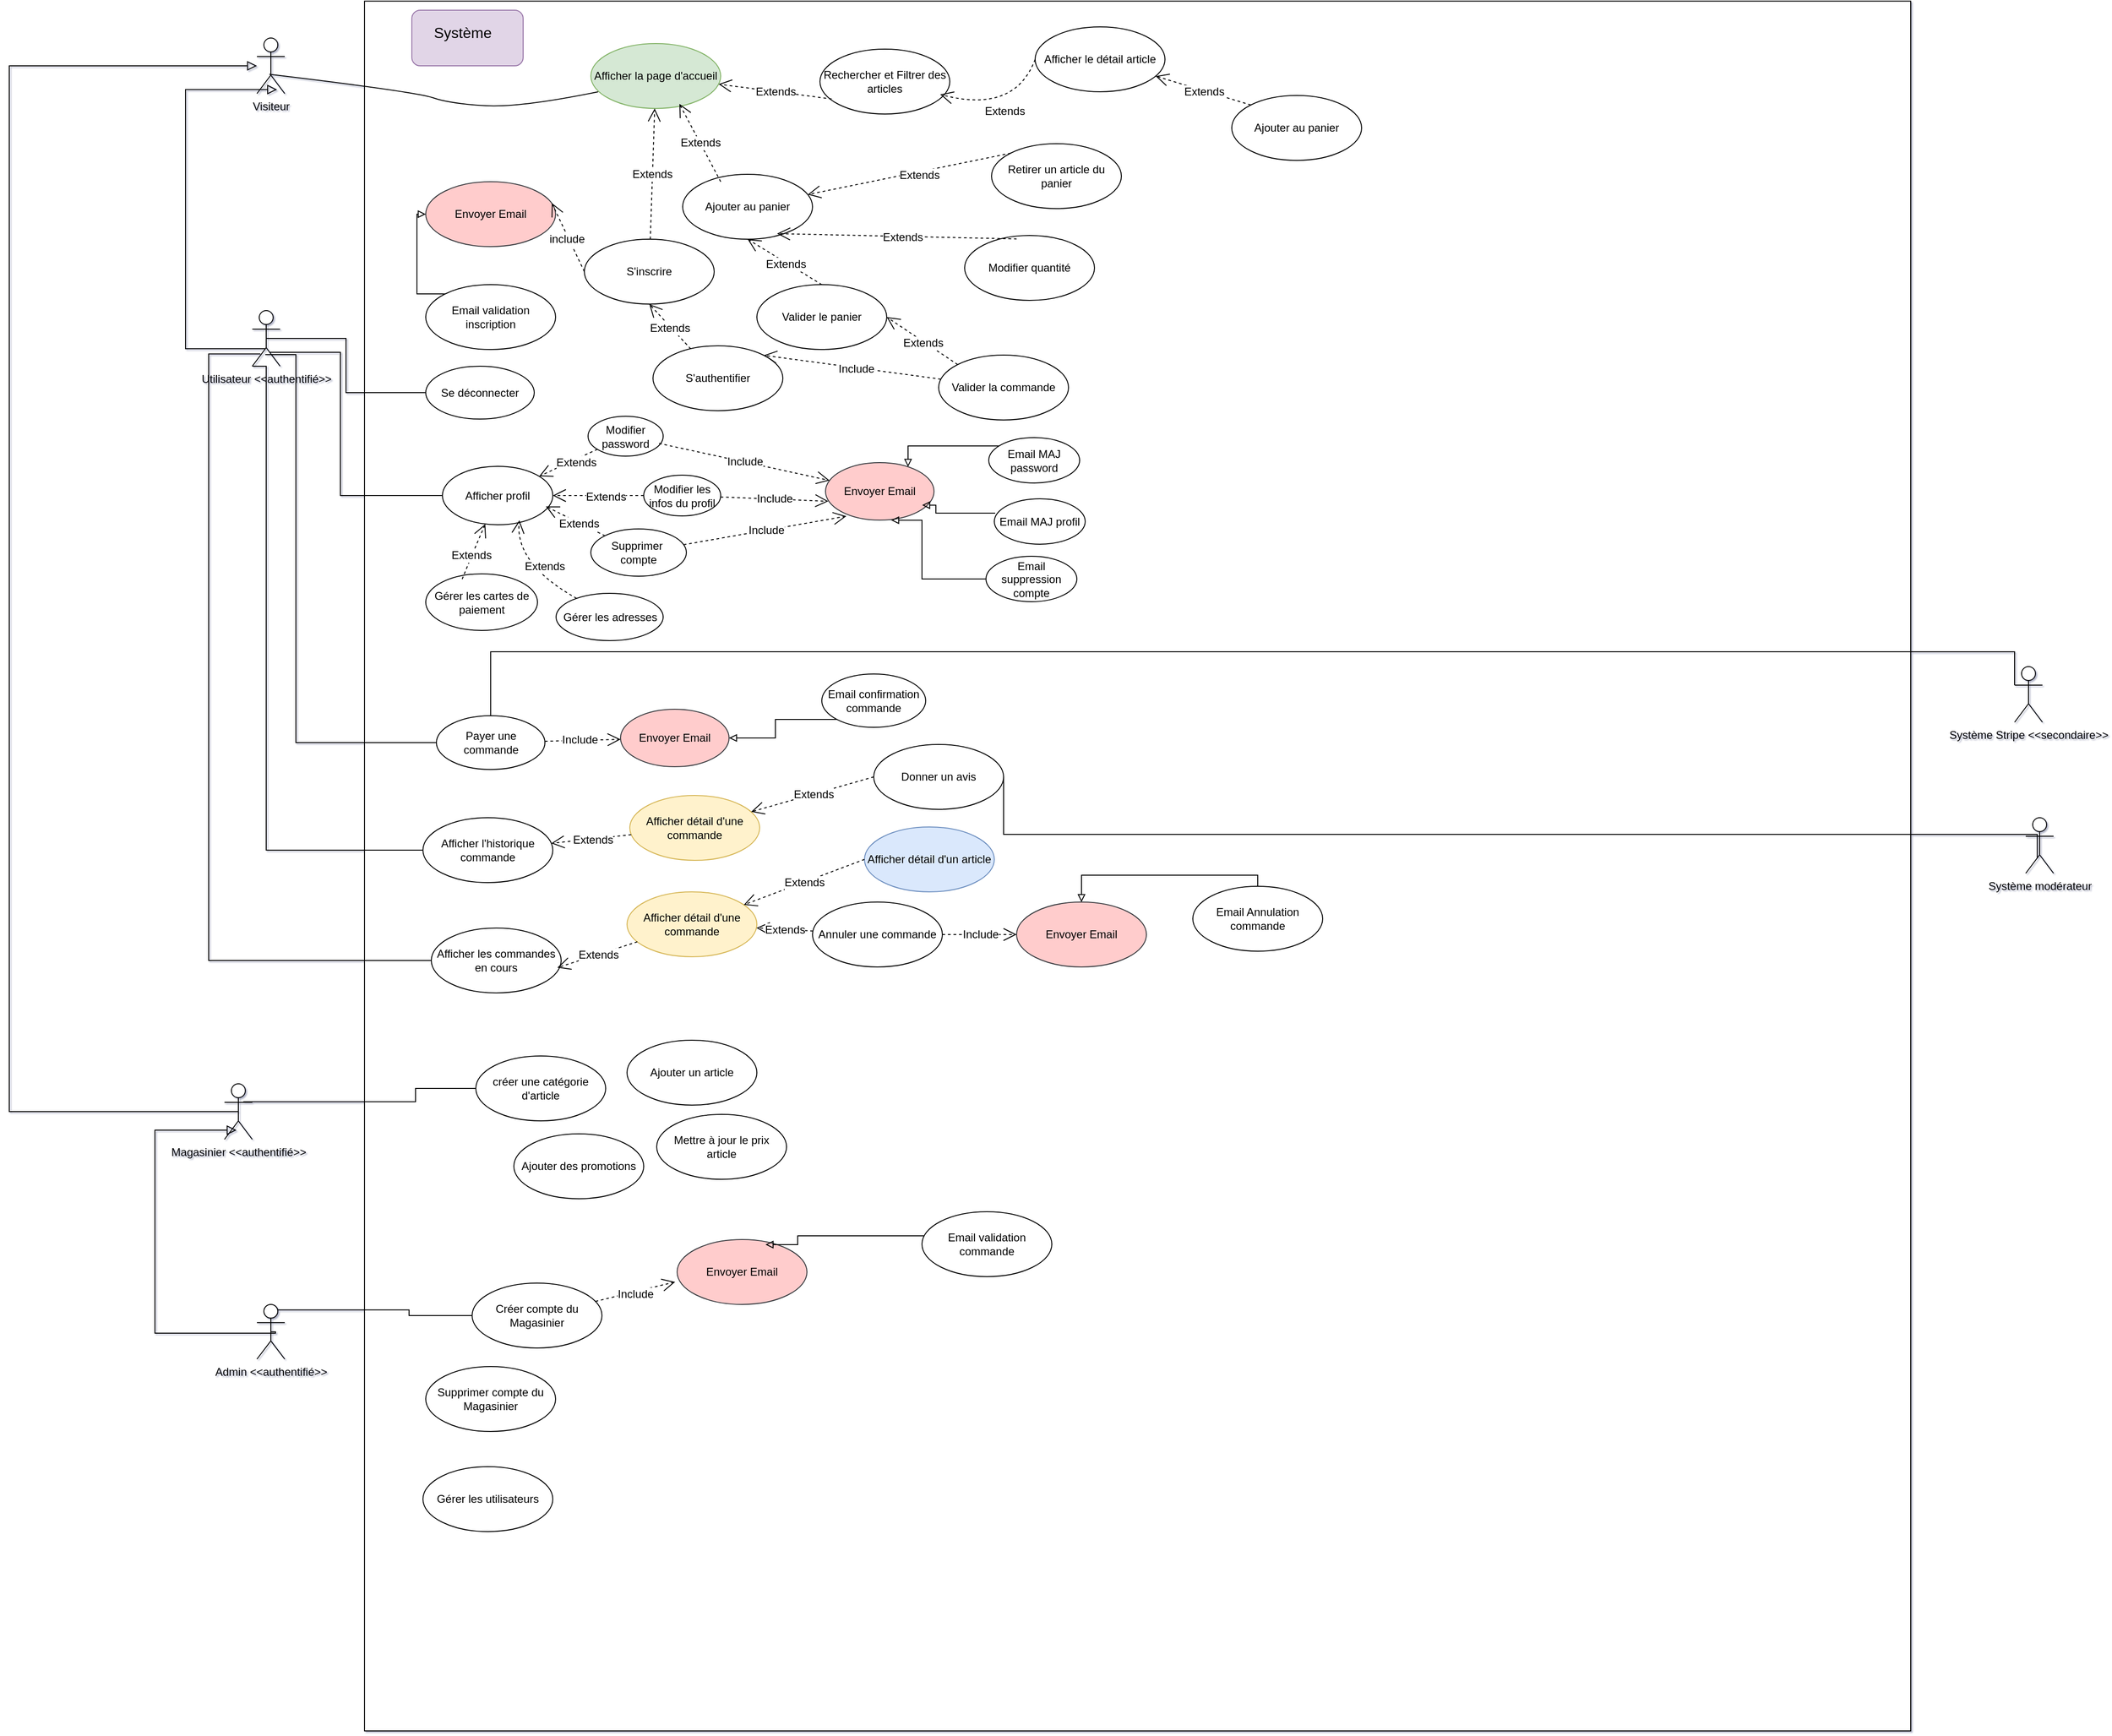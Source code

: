 <mxfile version="26.0.7">
  <diagram name="Page-1" id="9c5VqKnEQqEN2nJL3gRs">
    <mxGraphModel dx="2305" dy="1496" grid="0" gridSize="10" guides="1" tooltips="1" connect="1" arrows="1" fold="1" page="0" pageScale="1" pageWidth="827" pageHeight="1169" background="none" math="0" shadow="1">
      <root>
        <mxCell id="0" />
        <mxCell id="1" parent="0" />
        <mxCell id="eptEWOqKpFL5f9zr5Qak-438" value="Visiteur" style="shape=umlActor;verticalLabelPosition=bottom;verticalAlign=top;html=1;" parent="1" vertex="1">
          <mxGeometry x="-490" y="-323" width="30" height="60" as="geometry" />
        </mxCell>
        <mxCell id="eptEWOqKpFL5f9zr5Qak-456" style="edgeStyle=elbowEdgeStyle;rounded=0;orthogonalLoop=1;jettySize=auto;html=1;exitX=0.5;exitY=0.5;exitDx=0;exitDy=0;exitPerimeter=0;fontSize=12;startSize=8;endSize=8;endArrow=block;endFill=0;" parent="1" source="eptEWOqKpFL5f9zr5Qak-439" target="eptEWOqKpFL5f9zr5Qak-438" edge="1">
          <mxGeometry relative="1" as="geometry">
            <Array as="points">
              <mxPoint x="-757" y="259" />
            </Array>
          </mxGeometry>
        </mxCell>
        <mxCell id="eptEWOqKpFL5f9zr5Qak-439" value="Magasinier &amp;lt;&amp;lt;authentifié&amp;gt;&amp;gt;" style="shape=umlActor;verticalLabelPosition=bottom;verticalAlign=top;html=1;" parent="1" vertex="1">
          <mxGeometry x="-525" y="805" width="30" height="60" as="geometry" />
        </mxCell>
        <mxCell id="eptEWOqKpFL5f9zr5Qak-440" value="Utilisateur &amp;lt;&amp;lt;authentifié&amp;gt;&amp;gt;" style="shape=umlActor;verticalLabelPosition=bottom;verticalAlign=top;html=1;" parent="1" vertex="1">
          <mxGeometry x="-495" y="-29" width="30" height="60" as="geometry" />
        </mxCell>
        <mxCell id="eptEWOqKpFL5f9zr5Qak-441" value="Système Stripe &amp;lt;&amp;lt;secondaire&amp;gt;&amp;gt;" style="shape=umlActor;verticalLabelPosition=bottom;verticalAlign=top;html=1;" parent="1" vertex="1">
          <mxGeometry x="1405" y="355" width="30" height="60" as="geometry" />
        </mxCell>
        <mxCell id="eptEWOqKpFL5f9zr5Qak-442" value="" style="rounded=0;whiteSpace=wrap;html=1;" parent="1" vertex="1">
          <mxGeometry x="-374" y="-362.75" width="1667" height="1865.75" as="geometry" />
        </mxCell>
        <mxCell id="eptEWOqKpFL5f9zr5Qak-443" value="" style="rounded=1;whiteSpace=wrap;html=1;fillColor=#e1d5e7;strokeColor=#9673a6;" parent="1" vertex="1">
          <mxGeometry x="-323" y="-353" width="120" height="60" as="geometry" />
        </mxCell>
        <mxCell id="eptEWOqKpFL5f9zr5Qak-444" value="Système" style="text;strokeColor=none;fillColor=none;html=1;align=center;verticalAlign=middle;whiteSpace=wrap;rounded=0;fontSize=16;" parent="1" vertex="1">
          <mxGeometry x="-298" y="-344" width="60" height="30" as="geometry" />
        </mxCell>
        <mxCell id="eptEWOqKpFL5f9zr5Qak-450" value="" style="endArrow=none;html=1;rounded=0;fontSize=12;startSize=8;endSize=8;curved=1;exitX=0.447;exitY=0.653;exitDx=0;exitDy=0;exitPerimeter=0;" parent="1" source="eptEWOqKpFL5f9zr5Qak-438" edge="1">
          <mxGeometry width="50" height="50" relative="1" as="geometry">
            <mxPoint x="299" y="77" as="sourcePoint" />
            <mxPoint x="-122" y="-265" as="targetPoint" />
            <Array as="points">
              <mxPoint x="-319" y="-265" />
              <mxPoint x="-281" y="-252" />
              <mxPoint x="-205" y="-248" />
            </Array>
          </mxGeometry>
        </mxCell>
        <mxCell id="eptEWOqKpFL5f9zr5Qak-453" style="edgeStyle=orthogonalEdgeStyle;rounded=0;orthogonalLoop=1;jettySize=auto;html=1;exitX=0.5;exitY=0.5;exitDx=0;exitDy=0;exitPerimeter=0;fontSize=12;startSize=8;endSize=8;endArrow=block;endFill=0;" parent="1" source="eptEWOqKpFL5f9zr5Qak-451" edge="1">
          <mxGeometry relative="1" as="geometry">
            <Array as="points">
              <mxPoint x="-470" y="1073" />
              <mxPoint x="-470" y="1074" />
              <mxPoint x="-600" y="1074" />
              <mxPoint x="-600" y="855" />
              <mxPoint x="-512" y="855" />
            </Array>
            <mxPoint x="-512" y="855" as="targetPoint" />
          </mxGeometry>
        </mxCell>
        <mxCell id="eptEWOqKpFL5f9zr5Qak-451" value="Admin &amp;lt;&amp;lt;authentifié&amp;gt;&amp;gt;" style="shape=umlActor;verticalLabelPosition=bottom;verticalAlign=top;html=1;" parent="1" vertex="1">
          <mxGeometry x="-490" y="1043" width="30" height="59" as="geometry" />
        </mxCell>
        <mxCell id="eptEWOqKpFL5f9zr5Qak-452" style="edgeStyle=elbowEdgeStyle;rounded=0;orthogonalLoop=1;jettySize=auto;html=1;exitX=0.466;exitY=0.686;exitDx=0;exitDy=0;exitPerimeter=0;entryX=0.722;entryY=0.927;entryDx=0;entryDy=0;entryPerimeter=0;fontSize=12;startSize=8;endSize=8;endArrow=block;endFill=0;" parent="1" source="eptEWOqKpFL5f9zr5Qak-440" target="eptEWOqKpFL5f9zr5Qak-438" edge="1">
          <mxGeometry relative="1" as="geometry">
            <Array as="points">
              <mxPoint x="-567" y="-89" />
            </Array>
          </mxGeometry>
        </mxCell>
        <mxCell id="eptEWOqKpFL5f9zr5Qak-458" value="Rechercher et Filtrer des articles" style="ellipse;whiteSpace=wrap;html=1;" parent="1" vertex="1">
          <mxGeometry x="117" y="-311" width="140" height="70" as="geometry" />
        </mxCell>
        <mxCell id="eptEWOqKpFL5f9zr5Qak-459" value="Afficher la page d&#39;accueil" style="ellipse;whiteSpace=wrap;html=1;fillColor=#d5e8d4;strokeColor=#82b366;" parent="1" vertex="1">
          <mxGeometry x="-130" y="-317" width="140" height="70" as="geometry" />
        </mxCell>
        <mxCell id="eptEWOqKpFL5f9zr5Qak-460" value="Extends" style="endArrow=open;endSize=12;dashed=1;html=1;rounded=0;fontSize=12;curved=1;exitX=0.09;exitY=0.768;exitDx=0;exitDy=0;exitPerimeter=0;" parent="1" source="eptEWOqKpFL5f9zr5Qak-458" target="eptEWOqKpFL5f9zr5Qak-459" edge="1">
          <mxGeometry x="-0.004" width="160" relative="1" as="geometry">
            <mxPoint x="62" y="-177" as="sourcePoint" />
            <mxPoint x="222" y="-177" as="targetPoint" />
            <mxPoint as="offset" />
          </mxGeometry>
        </mxCell>
        <mxCell id="eptEWOqKpFL5f9zr5Qak-461" value="Afficher le détail article" style="ellipse;whiteSpace=wrap;html=1;" parent="1" vertex="1">
          <mxGeometry x="349" y="-335" width="140" height="70" as="geometry" />
        </mxCell>
        <mxCell id="eptEWOqKpFL5f9zr5Qak-462" value="Extends" style="endArrow=open;endSize=12;dashed=1;html=1;rounded=0;fontSize=12;curved=1;exitX=0;exitY=0.5;exitDx=0;exitDy=0;entryX=0.926;entryY=0.698;entryDx=0;entryDy=0;entryPerimeter=0;" parent="1" source="eptEWOqKpFL5f9zr5Qak-461" target="eptEWOqKpFL5f9zr5Qak-458" edge="1">
          <mxGeometry x="0.01" width="160" relative="1" as="geometry">
            <mxPoint x="438" y="-216" as="sourcePoint" />
            <mxPoint x="315" y="-221" as="targetPoint" />
            <Array as="points">
              <mxPoint x="327" y="-241" />
            </Array>
            <mxPoint as="offset" />
          </mxGeometry>
        </mxCell>
        <mxCell id="eptEWOqKpFL5f9zr5Qak-463" value="Ajouter au panier" style="ellipse;whiteSpace=wrap;html=1;" parent="1" vertex="1">
          <mxGeometry x="561" y="-261" width="140" height="70" as="geometry" />
        </mxCell>
        <mxCell id="eptEWOqKpFL5f9zr5Qak-465" value="Extends" style="endArrow=open;endSize=12;dashed=1;html=1;rounded=0;fontSize=12;curved=1;exitX=0;exitY=0;exitDx=0;exitDy=0;" parent="1" source="eptEWOqKpFL5f9zr5Qak-463" target="eptEWOqKpFL5f9zr5Qak-461" edge="1">
          <mxGeometry x="-0.033" y="1" width="160" relative="1" as="geometry">
            <mxPoint x="607" y="-241" as="sourcePoint" />
            <mxPoint x="512" y="-249" as="targetPoint" />
            <mxPoint as="offset" />
          </mxGeometry>
        </mxCell>
        <mxCell id="eptEWOqKpFL5f9zr5Qak-466" value="Ajouter au panier" style="ellipse;whiteSpace=wrap;html=1;" parent="1" vertex="1">
          <mxGeometry x="-31" y="-176" width="140" height="70" as="geometry" />
        </mxCell>
        <mxCell id="eptEWOqKpFL5f9zr5Qak-467" value="Extends" style="endArrow=open;endSize=12;dashed=1;html=1;rounded=0;fontSize=12;curved=1;exitX=0.293;exitY=0.114;exitDx=0;exitDy=0;exitPerimeter=0;entryX=0.682;entryY=0.929;entryDx=0;entryDy=0;entryPerimeter=0;" parent="1" source="eptEWOqKpFL5f9zr5Qak-466" target="eptEWOqKpFL5f9zr5Qak-459" edge="1">
          <mxGeometry x="-0.004" width="160" relative="1" as="geometry">
            <mxPoint x="94" y="-221" as="sourcePoint" />
            <mxPoint x="7" y="-226" as="targetPoint" />
            <mxPoint as="offset" />
          </mxGeometry>
        </mxCell>
        <mxCell id="eptEWOqKpFL5f9zr5Qak-468" value="Retirer un article du panier" style="ellipse;whiteSpace=wrap;html=1;" parent="1" vertex="1">
          <mxGeometry x="302" y="-209" width="140" height="70" as="geometry" />
        </mxCell>
        <mxCell id="eptEWOqKpFL5f9zr5Qak-469" value="Extends" style="endArrow=open;endSize=12;dashed=1;html=1;rounded=0;fontSize=12;curved=1;exitX=0;exitY=0;exitDx=0;exitDy=0;" parent="1" source="eptEWOqKpFL5f9zr5Qak-468" target="eptEWOqKpFL5f9zr5Qak-466" edge="1">
          <mxGeometry x="-0.093" y="4" width="160" relative="1" as="geometry">
            <mxPoint x="313" y="-135" as="sourcePoint" />
            <mxPoint x="243" y="-181" as="targetPoint" />
            <mxPoint as="offset" />
          </mxGeometry>
        </mxCell>
        <mxCell id="eptEWOqKpFL5f9zr5Qak-470" value="Modifier quantité" style="ellipse;whiteSpace=wrap;html=1;" parent="1" vertex="1">
          <mxGeometry x="273" y="-110" width="140" height="70" as="geometry" />
        </mxCell>
        <mxCell id="eptEWOqKpFL5f9zr5Qak-471" value="Extends" style="endArrow=open;endSize=12;dashed=1;html=1;rounded=0;fontSize=12;curved=1;exitX=0.4;exitY=0.053;exitDx=0;exitDy=0;entryX=0.727;entryY=0.914;entryDx=0;entryDy=0;entryPerimeter=0;exitPerimeter=0;" parent="1" source="eptEWOqKpFL5f9zr5Qak-470" target="eptEWOqKpFL5f9zr5Qak-466" edge="1">
          <mxGeometry x="-0.051" y="1" width="160" relative="1" as="geometry">
            <mxPoint x="183" y="-101" as="sourcePoint" />
            <mxPoint x="63" y="-104" as="targetPoint" />
            <mxPoint x="-1" as="offset" />
          </mxGeometry>
        </mxCell>
        <mxCell id="eptEWOqKpFL5f9zr5Qak-472" value="Valider le panier" style="ellipse;whiteSpace=wrap;html=1;" parent="1" vertex="1">
          <mxGeometry x="49" y="-57" width="140" height="70" as="geometry" />
        </mxCell>
        <mxCell id="eptEWOqKpFL5f9zr5Qak-477" value="Extends" style="endArrow=open;endSize=12;dashed=1;html=1;rounded=0;fontSize=12;curved=1;exitX=0.5;exitY=0;exitDx=0;exitDy=0;entryX=0.5;entryY=1;entryDx=0;entryDy=0;" parent="1" source="eptEWOqKpFL5f9zr5Qak-472" target="eptEWOqKpFL5f9zr5Qak-466" edge="1">
          <mxGeometry x="-0.051" y="1" width="160" relative="1" as="geometry">
            <mxPoint x="178" y="-76" as="sourcePoint" />
            <mxPoint x="-6" y="-77" as="targetPoint" />
            <mxPoint x="-1" as="offset" />
          </mxGeometry>
        </mxCell>
        <mxCell id="eptEWOqKpFL5f9zr5Qak-478" value="Valider la commande" style="ellipse;whiteSpace=wrap;html=1;" parent="1" vertex="1">
          <mxGeometry x="245" y="19" width="140" height="70" as="geometry" />
        </mxCell>
        <mxCell id="eptEWOqKpFL5f9zr5Qak-479" value="S&#39;authentifier" style="ellipse;whiteSpace=wrap;html=1;" parent="1" vertex="1">
          <mxGeometry x="-63" y="9" width="140" height="70" as="geometry" />
        </mxCell>
        <mxCell id="eptEWOqKpFL5f9zr5Qak-480" value="Extends" style="endArrow=open;endSize=12;dashed=1;html=1;rounded=0;fontSize=12;curved=1;exitX=0;exitY=0;exitDx=0;exitDy=0;entryX=1;entryY=0.5;entryDx=0;entryDy=0;" parent="1" source="eptEWOqKpFL5f9zr5Qak-478" target="eptEWOqKpFL5f9zr5Qak-472" edge="1">
          <mxGeometry x="-0.051" y="1" width="160" relative="1" as="geometry">
            <mxPoint x="261" y="-28" as="sourcePoint" />
            <mxPoint x="77" y="-29" as="targetPoint" />
            <mxPoint x="-1" as="offset" />
          </mxGeometry>
        </mxCell>
        <mxCell id="eptEWOqKpFL5f9zr5Qak-481" value="Include" style="endArrow=open;endSize=12;dashed=1;html=1;rounded=0;fontSize=12;curved=1;entryX=1;entryY=0;entryDx=0;entryDy=0;" parent="1" source="eptEWOqKpFL5f9zr5Qak-478" target="eptEWOqKpFL5f9zr5Qak-479" edge="1">
          <mxGeometry x="-0.051" y="1" width="160" relative="1" as="geometry">
            <mxPoint x="265" y="57" as="sourcePoint" />
            <mxPoint x="140" y="34" as="targetPoint" />
            <mxPoint x="-1" as="offset" />
          </mxGeometry>
        </mxCell>
        <mxCell id="eptEWOqKpFL5f9zr5Qak-482" value="S&#39;inscrire" style="ellipse;whiteSpace=wrap;html=1;" parent="1" vertex="1">
          <mxGeometry x="-137" y="-106" width="140" height="70" as="geometry" />
        </mxCell>
        <mxCell id="eptEWOqKpFL5f9zr5Qak-483" value="Extends" style="endArrow=open;endSize=12;dashed=1;html=1;rounded=0;fontSize=12;curved=1;" parent="1" source="eptEWOqKpFL5f9zr5Qak-482" target="eptEWOqKpFL5f9zr5Qak-459" edge="1">
          <mxGeometry x="-0.004" width="160" relative="1" as="geometry">
            <mxPoint x="-108" y="-137" as="sourcePoint" />
            <mxPoint x="-121" y="-203" as="targetPoint" />
            <mxPoint as="offset" />
          </mxGeometry>
        </mxCell>
        <mxCell id="eptEWOqKpFL5f9zr5Qak-484" value="Extends" style="endArrow=open;endSize=12;dashed=1;html=1;rounded=0;fontSize=12;curved=1;entryX=0.5;entryY=1;entryDx=0;entryDy=0;" parent="1" source="eptEWOqKpFL5f9zr5Qak-479" target="eptEWOqKpFL5f9zr5Qak-482" edge="1">
          <mxGeometry x="-0.051" y="1" width="160" relative="1" as="geometry">
            <mxPoint x="117" y="161" as="sourcePoint" />
            <mxPoint x="-8" y="138" as="targetPoint" />
            <mxPoint x="-1" as="offset" />
          </mxGeometry>
        </mxCell>
        <mxCell id="eptEWOqKpFL5f9zr5Qak-486" value="Donner un avis" style="ellipse;whiteSpace=wrap;html=1;" parent="1" vertex="1">
          <mxGeometry x="175" y="439" width="140" height="70" as="geometry" />
        </mxCell>
        <mxCell id="eptEWOqKpFL5f9zr5Qak-490" value="Afficher l&#39;historique commande" style="ellipse;whiteSpace=wrap;html=1;" parent="1" vertex="1">
          <mxGeometry x="-311" y="518" width="140" height="70" as="geometry" />
        </mxCell>
        <mxCell id="TKQqoJFlodi9gz9uk7SD-3" value="Afficher les commandes en cours" style="ellipse;whiteSpace=wrap;html=1;" parent="1" vertex="1">
          <mxGeometry x="-302" y="637" width="140" height="70" as="geometry" />
        </mxCell>
        <mxCell id="TKQqoJFlodi9gz9uk7SD-8" value="" style="endArrow=none;html=1;rounded=0;exitX=0.5;exitY=0;exitDx=0;exitDy=0;entryX=0;entryY=0.333;entryDx=0;entryDy=0;entryPerimeter=0;edgeStyle=elbowEdgeStyle;elbow=vertical;" parent="1" source="gUUMjSr0hA3NpXQRJFyO-8" target="eptEWOqKpFL5f9zr5Qak-441" edge="1">
          <mxGeometry width="50" height="50" relative="1" as="geometry">
            <mxPoint x="-234" y="342.02" as="sourcePoint" />
            <mxPoint x="1419.66" y="197" as="targetPoint" />
            <Array as="points">
              <mxPoint x="599" y="339" />
            </Array>
          </mxGeometry>
        </mxCell>
        <mxCell id="gUUMjSr0hA3NpXQRJFyO-1" value="Envoyer Email" style="ellipse;whiteSpace=wrap;html=1;fillColor=#ffcccc;strokeColor=#36393d;" parent="1" vertex="1">
          <mxGeometry x="-308" y="-168" width="140" height="70" as="geometry" />
        </mxCell>
        <mxCell id="gUUMjSr0hA3NpXQRJFyO-2" value="Email validation inscription" style="ellipse;whiteSpace=wrap;html=1;" parent="1" vertex="1">
          <mxGeometry x="-308" y="-57" width="140" height="70" as="geometry" />
        </mxCell>
        <mxCell id="gUUMjSr0hA3NpXQRJFyO-3" style="edgeStyle=elbowEdgeStyle;rounded=0;orthogonalLoop=1;jettySize=auto;html=1;fontSize=12;endArrow=block;endFill=0;" parent="1" source="gUUMjSr0hA3NpXQRJFyO-2" target="gUUMjSr0hA3NpXQRJFyO-1" edge="1">
          <mxGeometry relative="1" as="geometry">
            <Array as="points">
              <mxPoint x="-317.5" y="-47" />
            </Array>
            <mxPoint x="-231.5" y="54" as="sourcePoint" />
            <mxPoint x="-218.5" y="-225" as="targetPoint" />
          </mxGeometry>
        </mxCell>
        <mxCell id="gUUMjSr0hA3NpXQRJFyO-4" value="include" style="endArrow=open;endSize=12;dashed=1;html=1;rounded=0;fontSize=12;curved=1;entryX=0.971;entryY=0.329;entryDx=0;entryDy=0;entryPerimeter=0;exitX=0;exitY=0.5;exitDx=0;exitDy=0;" parent="1" source="eptEWOqKpFL5f9zr5Qak-482" target="gUUMjSr0hA3NpXQRJFyO-1" edge="1">
          <mxGeometry x="-0.051" y="1" width="160" relative="1" as="geometry">
            <mxPoint x="-148" y="-62" as="sourcePoint" />
            <mxPoint x="-119" y="-179" as="targetPoint" />
            <mxPoint x="-1" as="offset" />
          </mxGeometry>
        </mxCell>
        <mxCell id="gUUMjSr0hA3NpXQRJFyO-5" value="Se déconnecter" style="ellipse;whiteSpace=wrap;html=1;" parent="1" vertex="1">
          <mxGeometry x="-308" y="31" width="117" height="57" as="geometry" />
        </mxCell>
        <mxCell id="gUUMjSr0hA3NpXQRJFyO-6" value="" style="endArrow=none;html=1;rounded=0;fontSize=12;startSize=8;endSize=8;exitX=0.5;exitY=0.5;exitDx=0;exitDy=0;exitPerimeter=0;edgeStyle=elbowEdgeStyle;" parent="1" source="eptEWOqKpFL5f9zr5Qak-440" target="gUUMjSr0hA3NpXQRJFyO-5" edge="1">
          <mxGeometry width="50" height="50" relative="1" as="geometry">
            <mxPoint x="-482" y="27" as="sourcePoint" />
            <mxPoint x="-189" y="78" as="targetPoint" />
          </mxGeometry>
        </mxCell>
        <mxCell id="gUUMjSr0hA3NpXQRJFyO-8" value="Payer une commande" style="ellipse;whiteSpace=wrap;html=1;" parent="1" vertex="1">
          <mxGeometry x="-296.5" y="408" width="117" height="58" as="geometry" />
        </mxCell>
        <mxCell id="gUUMjSr0hA3NpXQRJFyO-9" value="Envoyer Email" style="ellipse;whiteSpace=wrap;html=1;fillColor=#ffcccc;strokeColor=#36393d;" parent="1" vertex="1">
          <mxGeometry x="-98" y="401" width="117" height="62" as="geometry" />
        </mxCell>
        <mxCell id="gUUMjSr0hA3NpXQRJFyO-10" value="Include" style="endArrow=open;endSize=12;dashed=1;html=1;rounded=0;fontSize=12;curved=1;" parent="1" source="gUUMjSr0hA3NpXQRJFyO-8" target="gUUMjSr0hA3NpXQRJFyO-9" edge="1">
          <mxGeometry x="-0.051" y="1" width="160" relative="1" as="geometry">
            <mxPoint x="-67" y="334" as="sourcePoint" />
            <mxPoint x="-117" y="257" as="targetPoint" />
            <mxPoint x="-1" as="offset" />
          </mxGeometry>
        </mxCell>
        <mxCell id="gUUMjSr0hA3NpXQRJFyO-11" value="Email confirmation commande" style="ellipse;whiteSpace=wrap;html=1;" parent="1" vertex="1">
          <mxGeometry x="119" y="363" width="112" height="57.5" as="geometry" />
        </mxCell>
        <mxCell id="gUUMjSr0hA3NpXQRJFyO-12" style="edgeStyle=elbowEdgeStyle;rounded=0;orthogonalLoop=1;jettySize=auto;html=1;fontSize=12;endArrow=block;endFill=0;exitX=0;exitY=1;exitDx=0;exitDy=0;entryX=1;entryY=0.5;entryDx=0;entryDy=0;" parent="1" source="gUUMjSr0hA3NpXQRJFyO-11" target="gUUMjSr0hA3NpXQRJFyO-9" edge="1">
          <mxGeometry relative="1" as="geometry">
            <Array as="points">
              <mxPoint x="69" y="365" />
            </Array>
            <mxPoint x="-31" y="394" as="sourcePoint" />
            <mxPoint x="-52" y="308" as="targetPoint" />
          </mxGeometry>
        </mxCell>
        <mxCell id="gUUMjSr0hA3NpXQRJFyO-15" value="" style="endArrow=none;html=1;rounded=0;edgeStyle=elbowEdgeStyle;" parent="1" target="gUUMjSr0hA3NpXQRJFyO-8" edge="1">
          <mxGeometry width="50" height="50" relative="1" as="geometry">
            <mxPoint x="-481" y="18.5" as="sourcePoint" />
            <mxPoint x="140" y="461.5" as="targetPoint" />
            <Array as="points">
              <mxPoint x="-448" y="132" />
            </Array>
          </mxGeometry>
        </mxCell>
        <mxCell id="gUUMjSr0hA3NpXQRJFyO-16" value="" style="endArrow=none;html=1;rounded=0;exitX=0;exitY=1;exitDx=0;exitDy=0;exitPerimeter=0;edgeStyle=elbowEdgeStyle;" parent="1" source="eptEWOqKpFL5f9zr5Qak-440" target="eptEWOqKpFL5f9zr5Qak-490" edge="1">
          <mxGeometry width="50" height="50" relative="1" as="geometry">
            <mxPoint x="-511" y="178" as="sourcePoint" />
            <mxPoint x="-296" y="354.5" as="targetPoint" />
            <Array as="points">
              <mxPoint x="-480" y="191" />
            </Array>
          </mxGeometry>
        </mxCell>
        <mxCell id="gUUMjSr0hA3NpXQRJFyO-17" value="Afficher détail d&#39;une commande" style="ellipse;whiteSpace=wrap;html=1;fillColor=#fff2cc;strokeColor=#d6b656;" parent="1" vertex="1">
          <mxGeometry x="-88" y="494" width="140" height="70" as="geometry" />
        </mxCell>
        <mxCell id="gUUMjSr0hA3NpXQRJFyO-18" value="Extends" style="endArrow=open;endSize=12;dashed=1;html=1;rounded=0;fontSize=12;curved=1;" parent="1" source="gUUMjSr0hA3NpXQRJFyO-17" target="eptEWOqKpFL5f9zr5Qak-490" edge="1">
          <mxGeometry x="-0.051" y="1" width="160" relative="1" as="geometry">
            <mxPoint x="-46" y="542" as="sourcePoint" />
            <mxPoint x="-96" y="465" as="targetPoint" />
            <mxPoint x="-1" as="offset" />
          </mxGeometry>
        </mxCell>
        <mxCell id="gUUMjSr0hA3NpXQRJFyO-21" value="Extends" style="endArrow=open;endSize=12;dashed=1;html=1;rounded=0;fontSize=12;curved=1;exitX=0;exitY=0.5;exitDx=0;exitDy=0;" parent="1" source="eptEWOqKpFL5f9zr5Qak-486" target="gUUMjSr0hA3NpXQRJFyO-17" edge="1">
          <mxGeometry x="-0.012" width="160" relative="1" as="geometry">
            <mxPoint x="397" y="330" as="sourcePoint" />
            <mxPoint x="297.66" y="474.82" as="targetPoint" />
            <mxPoint as="offset" />
          </mxGeometry>
        </mxCell>
        <mxCell id="gUUMjSr0hA3NpXQRJFyO-23" value="" style="endArrow=none;html=1;rounded=0;exitX=0.292;exitY=0.779;exitDx=0;exitDy=0;exitPerimeter=0;edgeStyle=elbowEdgeStyle;" parent="1" source="eptEWOqKpFL5f9zr5Qak-440" target="TKQqoJFlodi9gz9uk7SD-3" edge="1">
          <mxGeometry width="50" height="50" relative="1" as="geometry">
            <mxPoint x="-541" y="72" as="sourcePoint" />
            <mxPoint x="-323" y="381" as="targetPoint" />
            <Array as="points">
              <mxPoint x="-542" y="224" />
            </Array>
          </mxGeometry>
        </mxCell>
        <mxCell id="gUUMjSr0hA3NpXQRJFyO-24" value="Afficher détail d&#39;une commande" style="ellipse;whiteSpace=wrap;html=1;fillColor=#fff2cc;strokeColor=#d6b656;" parent="1" vertex="1">
          <mxGeometry x="-91" y="598" width="140" height="70" as="geometry" />
        </mxCell>
        <mxCell id="gUUMjSr0hA3NpXQRJFyO-25" value="Extends" style="endArrow=open;endSize=12;dashed=1;html=1;rounded=0;fontSize=12;curved=1;entryX=0.971;entryY=0.61;entryDx=0;entryDy=0;entryPerimeter=0;" parent="1" source="gUUMjSr0hA3NpXQRJFyO-24" target="TKQqoJFlodi9gz9uk7SD-3" edge="1">
          <mxGeometry x="-0.012" width="160" relative="1" as="geometry">
            <mxPoint x="-58" y="439" as="sourcePoint" />
            <mxPoint x="-139" y="439" as="targetPoint" />
            <mxPoint as="offset" />
          </mxGeometry>
        </mxCell>
        <mxCell id="gUUMjSr0hA3NpXQRJFyO-26" value="Afficher détail d&#39;un article" style="ellipse;whiteSpace=wrap;html=1;fillColor=#dae8fc;strokeColor=#6c8ebf;" parent="1" vertex="1">
          <mxGeometry x="165" y="528" width="140" height="70" as="geometry" />
        </mxCell>
        <mxCell id="gUUMjSr0hA3NpXQRJFyO-27" value="Extends" style="endArrow=open;endSize=12;dashed=1;html=1;rounded=0;fontSize=12;curved=1;exitX=0;exitY=0.5;exitDx=0;exitDy=0;" parent="1" source="gUUMjSr0hA3NpXQRJFyO-26" target="gUUMjSr0hA3NpXQRJFyO-24" edge="1">
          <mxGeometry x="0.012" width="160" relative="1" as="geometry">
            <mxPoint x="152" y="453.09" as="sourcePoint" />
            <mxPoint x="71" y="453.09" as="targetPoint" />
            <mxPoint x="1" as="offset" />
          </mxGeometry>
        </mxCell>
        <mxCell id="gUUMjSr0hA3NpXQRJFyO-28" value="Annuler une commande" style="ellipse;whiteSpace=wrap;html=1;" parent="1" vertex="1">
          <mxGeometry x="109" y="609" width="140" height="70" as="geometry" />
        </mxCell>
        <mxCell id="gUUMjSr0hA3NpXQRJFyO-29" value="Extends" style="endArrow=open;endSize=12;dashed=1;html=1;rounded=0;fontSize=12;curved=1;" parent="1" source="gUUMjSr0hA3NpXQRJFyO-28" target="gUUMjSr0hA3NpXQRJFyO-24" edge="1">
          <mxGeometry x="0.012" width="160" relative="1" as="geometry">
            <mxPoint x="147" y="525" as="sourcePoint" />
            <mxPoint x="53" y="519" as="targetPoint" />
            <mxPoint x="1" as="offset" />
          </mxGeometry>
        </mxCell>
        <mxCell id="gUUMjSr0hA3NpXQRJFyO-30" value="Envoyer Email" style="ellipse;whiteSpace=wrap;html=1;fillColor=#ffcccc;strokeColor=#36393d;" parent="1" vertex="1">
          <mxGeometry x="329" y="609" width="140" height="70" as="geometry" />
        </mxCell>
        <mxCell id="gUUMjSr0hA3NpXQRJFyO-31" value="Include" style="endArrow=open;endSize=12;dashed=1;html=1;rounded=0;fontSize=12;curved=1;exitX=1;exitY=0.5;exitDx=0;exitDy=0;entryX=0;entryY=0.5;entryDx=0;entryDy=0;" parent="1" source="gUUMjSr0hA3NpXQRJFyO-28" target="gUUMjSr0hA3NpXQRJFyO-30" edge="1">
          <mxGeometry x="0.029" width="160" relative="1" as="geometry">
            <mxPoint x="268" y="547" as="sourcePoint" />
            <mxPoint x="330" y="548" as="targetPoint" />
            <mxPoint as="offset" />
            <Array as="points" />
          </mxGeometry>
        </mxCell>
        <mxCell id="gUUMjSr0hA3NpXQRJFyO-32" value="Email Annulation commande" style="ellipse;whiteSpace=wrap;html=1;" parent="1" vertex="1">
          <mxGeometry x="519" y="592" width="140" height="70" as="geometry" />
        </mxCell>
        <mxCell id="gUUMjSr0hA3NpXQRJFyO-33" style="edgeStyle=elbowEdgeStyle;rounded=0;orthogonalLoop=1;jettySize=auto;html=1;fontSize=12;endArrow=block;endFill=0;" parent="1" source="gUUMjSr0hA3NpXQRJFyO-32" target="gUUMjSr0hA3NpXQRJFyO-30" edge="1">
          <mxGeometry relative="1" as="geometry">
            <Array as="points">
              <mxPoint x="477" y="580" />
            </Array>
            <mxPoint x="445" y="432" as="sourcePoint" />
            <mxPoint x="377" y="433" as="targetPoint" />
          </mxGeometry>
        </mxCell>
        <mxCell id="gUUMjSr0hA3NpXQRJFyO-34" value="Afficher profil" style="ellipse;whiteSpace=wrap;html=1;" parent="1" vertex="1">
          <mxGeometry x="-290" y="139" width="119" height="63" as="geometry" />
        </mxCell>
        <mxCell id="gUUMjSr0hA3NpXQRJFyO-35" value="" style="endArrow=none;html=1;rounded=0;fontSize=12;startSize=8;endSize=8;exitX=0.623;exitY=0.751;exitDx=0;exitDy=0;exitPerimeter=0;edgeStyle=elbowEdgeStyle;" parent="1" source="eptEWOqKpFL5f9zr5Qak-440" target="gUUMjSr0hA3NpXQRJFyO-34" edge="1">
          <mxGeometry width="50" height="50" relative="1" as="geometry">
            <mxPoint x="-475" y="54" as="sourcePoint" />
            <mxPoint x="-272" y="117" as="targetPoint" />
            <Array as="points">
              <mxPoint x="-400" y="81" />
            </Array>
          </mxGeometry>
        </mxCell>
        <mxCell id="gUUMjSr0hA3NpXQRJFyO-36" value="Modifier les infos du profil" style="ellipse;whiteSpace=wrap;html=1;" parent="1" vertex="1">
          <mxGeometry x="-73" y="148.5" width="83" height="44" as="geometry" />
        </mxCell>
        <mxCell id="gUUMjSr0hA3NpXQRJFyO-37" value="Modifier password" style="ellipse;whiteSpace=wrap;html=1;" parent="1" vertex="1">
          <mxGeometry x="-133" y="85" width="81" height="43" as="geometry" />
        </mxCell>
        <mxCell id="gUUMjSr0hA3NpXQRJFyO-38" value="Extends" style="endArrow=open;endSize=12;dashed=1;html=1;rounded=0;fontSize=12;curved=1;" parent="1" source="gUUMjSr0hA3NpXQRJFyO-37" target="gUUMjSr0hA3NpXQRJFyO-34" edge="1">
          <mxGeometry x="-0.221" y="3" width="160" relative="1" as="geometry">
            <mxPoint x="-102" y="133" as="sourcePoint" />
            <mxPoint x="-179" y="82" as="targetPoint" />
            <mxPoint as="offset" />
          </mxGeometry>
        </mxCell>
        <mxCell id="gUUMjSr0hA3NpXQRJFyO-39" value="Extends" style="endArrow=open;endSize=12;dashed=1;html=1;rounded=0;fontSize=12;curved=1;" parent="1" source="gUUMjSr0hA3NpXQRJFyO-36" target="gUUMjSr0hA3NpXQRJFyO-34" edge="1">
          <mxGeometry x="-0.148" y="1" width="160" relative="1" as="geometry">
            <mxPoint x="-137" y="110" as="sourcePoint" />
            <mxPoint x="-188" y="140" as="targetPoint" />
            <mxPoint as="offset" />
          </mxGeometry>
        </mxCell>
        <mxCell id="gUUMjSr0hA3NpXQRJFyO-40" value="Supprimer&amp;nbsp; compte" style="ellipse;whiteSpace=wrap;html=1;" parent="1" vertex="1">
          <mxGeometry x="-130" y="206.5" width="103" height="51" as="geometry" />
        </mxCell>
        <mxCell id="gUUMjSr0hA3NpXQRJFyO-41" value="Extends" style="endArrow=open;endSize=12;dashed=1;html=1;rounded=0;fontSize=12;curved=1;entryX=0.937;entryY=0.686;entryDx=0;entryDy=0;entryPerimeter=0;" parent="1" source="gUUMjSr0hA3NpXQRJFyO-40" target="gUUMjSr0hA3NpXQRJFyO-34" edge="1">
          <mxGeometry x="-0.148" y="1" width="160" relative="1" as="geometry">
            <mxPoint x="-73" y="143" as="sourcePoint" />
            <mxPoint x="-167" y="167" as="targetPoint" />
            <mxPoint as="offset" />
          </mxGeometry>
        </mxCell>
        <mxCell id="gUUMjSr0hA3NpXQRJFyO-42" value="Envoyer Email" style="ellipse;whiteSpace=wrap;html=1;fillColor=#ffcccc;strokeColor=#36393d;" parent="1" vertex="1">
          <mxGeometry x="123" y="135" width="117" height="62" as="geometry" />
        </mxCell>
        <mxCell id="gUUMjSr0hA3NpXQRJFyO-44" value="Include" style="endArrow=open;endSize=12;dashed=1;html=1;rounded=0;fontSize=12;curved=1;exitX=0.945;exitY=0.681;exitDx=0;exitDy=0;exitPerimeter=0;" parent="1" source="gUUMjSr0hA3NpXQRJFyO-37" target="gUUMjSr0hA3NpXQRJFyO-42" edge="1">
          <mxGeometry x="0.01" width="160" relative="1" as="geometry">
            <mxPoint x="44" y="107" as="sourcePoint" />
            <mxPoint x="-19" y="136" as="targetPoint" />
            <mxPoint as="offset" />
          </mxGeometry>
        </mxCell>
        <mxCell id="gUUMjSr0hA3NpXQRJFyO-45" value="Include" style="endArrow=open;endSize=12;dashed=1;html=1;rounded=0;fontSize=12;curved=1;entryX=0.026;entryY=0.672;entryDx=0;entryDy=0;entryPerimeter=0;" parent="1" source="gUUMjSr0hA3NpXQRJFyO-36" target="gUUMjSr0hA3NpXQRJFyO-42" edge="1">
          <mxGeometry x="0.01" width="160" relative="1" as="geometry">
            <mxPoint x="-19" y="157" as="sourcePoint" />
            <mxPoint x="189" y="202" as="targetPoint" />
            <mxPoint as="offset" />
          </mxGeometry>
        </mxCell>
        <mxCell id="gUUMjSr0hA3NpXQRJFyO-46" value="Include" style="endArrow=open;endSize=12;dashed=1;html=1;rounded=0;fontSize=12;curved=1;entryX=0.192;entryY=0.932;entryDx=0;entryDy=0;entryPerimeter=0;" parent="1" source="gUUMjSr0hA3NpXQRJFyO-40" target="gUUMjSr0hA3NpXQRJFyO-42" edge="1">
          <mxGeometry x="0.01" width="160" relative="1" as="geometry">
            <mxPoint x="19" y="175" as="sourcePoint" />
            <mxPoint x="142" y="159" as="targetPoint" />
            <mxPoint as="offset" />
          </mxGeometry>
        </mxCell>
        <mxCell id="gUUMjSr0hA3NpXQRJFyO-47" value="Email MAJ password" style="ellipse;whiteSpace=wrap;html=1;" parent="1" vertex="1">
          <mxGeometry x="299" y="108" width="98" height="49" as="geometry" />
        </mxCell>
        <mxCell id="gUUMjSr0hA3NpXQRJFyO-48" value="Email MAJ profil" style="ellipse;whiteSpace=wrap;html=1;" parent="1" vertex="1">
          <mxGeometry x="305" y="174" width="98" height="49" as="geometry" />
        </mxCell>
        <mxCell id="gUUMjSr0hA3NpXQRJFyO-49" value="Email suppression compte" style="ellipse;whiteSpace=wrap;html=1;" parent="1" vertex="1">
          <mxGeometry x="296" y="236" width="98" height="49" as="geometry" />
        </mxCell>
        <mxCell id="gUUMjSr0hA3NpXQRJFyO-50" style="edgeStyle=elbowEdgeStyle;rounded=0;orthogonalLoop=1;jettySize=auto;html=1;fontSize=12;endArrow=block;endFill=0;" parent="1" source="gUUMjSr0hA3NpXQRJFyO-47" target="gUUMjSr0hA3NpXQRJFyO-42" edge="1">
          <mxGeometry relative="1" as="geometry">
            <Array as="points">
              <mxPoint x="212" y="117" />
            </Array>
            <mxPoint x="368" y="120" as="sourcePoint" />
            <mxPoint x="249" y="202" as="targetPoint" />
          </mxGeometry>
        </mxCell>
        <mxCell id="gUUMjSr0hA3NpXQRJFyO-52" style="edgeStyle=elbowEdgeStyle;rounded=0;orthogonalLoop=1;jettySize=auto;html=1;fontSize=12;endArrow=block;endFill=0;entryX=0.891;entryY=0.74;entryDx=0;entryDy=0;entryPerimeter=0;exitX=0.01;exitY=0.316;exitDx=0;exitDy=0;exitPerimeter=0;" parent="1" source="gUUMjSr0hA3NpXQRJFyO-48" target="gUUMjSr0hA3NpXQRJFyO-42" edge="1">
          <mxGeometry relative="1" as="geometry">
            <Array as="points">
              <mxPoint x="242" y="187" />
            </Array>
            <mxPoint x="292" y="187" as="sourcePoint" />
            <mxPoint x="242" y="197" as="targetPoint" />
          </mxGeometry>
        </mxCell>
        <mxCell id="gUUMjSr0hA3NpXQRJFyO-54" style="edgeStyle=elbowEdgeStyle;rounded=0;orthogonalLoop=1;jettySize=auto;html=1;fontSize=12;endArrow=block;endFill=0;entryX=0.605;entryY=1.002;entryDx=0;entryDy=0;entryPerimeter=0;exitX=0;exitY=0.5;exitDx=0;exitDy=0;" parent="1" source="gUUMjSr0hA3NpXQRJFyO-49" target="gUUMjSr0hA3NpXQRJFyO-42" edge="1">
          <mxGeometry relative="1" as="geometry">
            <Array as="points">
              <mxPoint x="227" y="233" />
            </Array>
            <mxPoint x="302" y="226" as="sourcePoint" />
            <mxPoint x="229" y="218" as="targetPoint" />
          </mxGeometry>
        </mxCell>
        <mxCell id="gUUMjSr0hA3NpXQRJFyO-55" style="edgeStyle=none;curved=1;rounded=0;orthogonalLoop=1;jettySize=auto;html=1;exitX=0.5;exitY=1;exitDx=0;exitDy=0;fontSize=12;startSize=8;endSize=8;" parent="1" source="gUUMjSr0hA3NpXQRJFyO-24" target="gUUMjSr0hA3NpXQRJFyO-24" edge="1">
          <mxGeometry relative="1" as="geometry" />
        </mxCell>
        <mxCell id="gUUMjSr0hA3NpXQRJFyO-57" value="Gérer les cartes de paiement" style="ellipse;whiteSpace=wrap;html=1;" parent="1" vertex="1">
          <mxGeometry x="-308" y="255" width="120.5" height="61" as="geometry" />
        </mxCell>
        <mxCell id="gUUMjSr0hA3NpXQRJFyO-58" value="Gérer les adresses" style="ellipse;whiteSpace=wrap;html=1;" parent="1" vertex="1">
          <mxGeometry x="-167.5" y="276" width="115.5" height="51" as="geometry" />
        </mxCell>
        <mxCell id="gUUMjSr0hA3NpXQRJFyO-62" value="Extends" style="endArrow=open;endSize=12;dashed=1;html=1;rounded=0;fontSize=12;curved=1;exitX=0.326;exitY=0.094;exitDx=0;exitDy=0;exitPerimeter=0;" parent="1" source="gUUMjSr0hA3NpXQRJFyO-57" target="gUUMjSr0hA3NpXQRJFyO-34" edge="1">
          <mxGeometry x="-0.148" y="1" width="160" relative="1" as="geometry">
            <mxPoint x="-162" y="248" as="sourcePoint" />
            <mxPoint x="-225" y="216" as="targetPoint" />
            <mxPoint as="offset" />
            <Array as="points">
              <mxPoint x="-258" y="234" />
            </Array>
          </mxGeometry>
        </mxCell>
        <mxCell id="gUUMjSr0hA3NpXQRJFyO-63" value="Extends" style="endArrow=open;endSize=12;dashed=1;html=1;rounded=0;fontSize=12;curved=1;entryX=0.697;entryY=0.922;entryDx=0;entryDy=0;entryPerimeter=0;" parent="1" source="gUUMjSr0hA3NpXQRJFyO-58" target="gUUMjSr0hA3NpXQRJFyO-34" edge="1">
          <mxGeometry x="-0.241" y="-13" width="160" relative="1" as="geometry">
            <mxPoint x="-238" y="273" as="sourcePoint" />
            <mxPoint x="-198" y="211" as="targetPoint" />
            <mxPoint as="offset" />
            <Array as="points">
              <mxPoint x="-212" y="244" />
            </Array>
          </mxGeometry>
        </mxCell>
        <mxCell id="gUUMjSr0hA3NpXQRJFyO-64" value="créer une catégorie d&#39;article" style="ellipse;whiteSpace=wrap;html=1;" parent="1" vertex="1">
          <mxGeometry x="-254" y="775" width="140" height="70" as="geometry" />
        </mxCell>
        <mxCell id="gUUMjSr0hA3NpXQRJFyO-65" value="Créer compte du Magasinier" style="ellipse;whiteSpace=wrap;html=1;" parent="1" vertex="1">
          <mxGeometry x="-258" y="1020" width="140" height="70" as="geometry" />
        </mxCell>
        <mxCell id="gUUMjSr0hA3NpXQRJFyO-66" value="" style="endArrow=none;html=1;rounded=0;edgeStyle=elbowEdgeStyle;exitX=0.677;exitY=0.322;exitDx=0;exitDy=0;exitPerimeter=0;" parent="1" source="eptEWOqKpFL5f9zr5Qak-439" target="gUUMjSr0hA3NpXQRJFyO-64" edge="1">
          <mxGeometry width="50" height="50" relative="1" as="geometry">
            <mxPoint x="-424" y="844" as="sourcePoint" />
            <mxPoint x="-225" y="1113" as="targetPoint" />
            <Array as="points">
              <mxPoint x="-319" y="852" />
            </Array>
          </mxGeometry>
        </mxCell>
        <mxCell id="gUUMjSr0hA3NpXQRJFyO-67" value="" style="endArrow=none;html=1;rounded=0;edgeStyle=elbowEdgeStyle;exitX=0.75;exitY=0.1;exitDx=0;exitDy=0;exitPerimeter=0;entryX=0;entryY=0.5;entryDx=0;entryDy=0;" parent="1" source="eptEWOqKpFL5f9zr5Qak-451" target="gUUMjSr0hA3NpXQRJFyO-65" edge="1">
          <mxGeometry width="50" height="50" relative="1" as="geometry">
            <mxPoint x="-439" y="1018" as="sourcePoint" />
            <mxPoint x="-258" y="1048" as="targetPoint" />
            <Array as="points">
              <mxPoint x="-326" y="1085" />
            </Array>
          </mxGeometry>
        </mxCell>
        <mxCell id="gUUMjSr0hA3NpXQRJFyO-69" value="Ajouter un article" style="ellipse;whiteSpace=wrap;html=1;" parent="1" vertex="1">
          <mxGeometry x="-91" y="758" width="140" height="70" as="geometry" />
        </mxCell>
        <mxCell id="gUUMjSr0hA3NpXQRJFyO-70" value="Mettre à jour le prix article" style="ellipse;whiteSpace=wrap;html=1;" parent="1" vertex="1">
          <mxGeometry x="-59" y="838" width="140" height="70" as="geometry" />
        </mxCell>
        <mxCell id="gUUMjSr0hA3NpXQRJFyO-71" value="Ajouter des promotions" style="ellipse;whiteSpace=wrap;html=1;" parent="1" vertex="1">
          <mxGeometry x="-213" y="859" width="140" height="70" as="geometry" />
        </mxCell>
        <mxCell id="gUUMjSr0hA3NpXQRJFyO-72" value="Supprimer compte du Magasinier" style="ellipse;whiteSpace=wrap;html=1;" parent="1" vertex="1">
          <mxGeometry x="-308" y="1110" width="140" height="70" as="geometry" />
        </mxCell>
        <mxCell id="gUUMjSr0hA3NpXQRJFyO-73" value="Envoyer Email" style="ellipse;whiteSpace=wrap;html=1;fillColor=#ffcccc;strokeColor=#36393d;" parent="1" vertex="1">
          <mxGeometry x="-37" y="973" width="140" height="70" as="geometry" />
        </mxCell>
        <mxCell id="gUUMjSr0hA3NpXQRJFyO-74" value="Gérer les utilisateurs" style="ellipse;whiteSpace=wrap;html=1;" parent="1" vertex="1">
          <mxGeometry x="-311" y="1218" width="140" height="70" as="geometry" />
        </mxCell>
        <mxCell id="gUUMjSr0hA3NpXQRJFyO-75" value="Include" style="endArrow=open;endSize=12;dashed=1;html=1;rounded=0;fontSize=12;curved=1;entryX=-0.015;entryY=0.653;entryDx=0;entryDy=0;entryPerimeter=0;" parent="1" source="gUUMjSr0hA3NpXQRJFyO-65" target="gUUMjSr0hA3NpXQRJFyO-73" edge="1">
          <mxGeometry y="-3" width="160" relative="1" as="geometry">
            <mxPoint x="-123" y="1021.29" as="sourcePoint" />
            <mxPoint x="-43" y="1021.29" as="targetPoint" />
            <mxPoint as="offset" />
            <Array as="points" />
          </mxGeometry>
        </mxCell>
        <mxCell id="gUUMjSr0hA3NpXQRJFyO-76" value="Email validation commande" style="ellipse;whiteSpace=wrap;html=1;" parent="1" vertex="1">
          <mxGeometry x="227" y="943" width="140" height="70" as="geometry" />
        </mxCell>
        <mxCell id="gUUMjSr0hA3NpXQRJFyO-77" style="edgeStyle=elbowEdgeStyle;rounded=0;orthogonalLoop=1;jettySize=auto;html=1;fontSize=12;endArrow=block;endFill=0;entryX=0.681;entryY=0.078;entryDx=0;entryDy=0;entryPerimeter=0;" parent="1" source="gUUMjSr0hA3NpXQRJFyO-76" target="gUUMjSr0hA3NpXQRJFyO-73" edge="1">
          <mxGeometry relative="1" as="geometry">
            <Array as="points">
              <mxPoint x="93" y="969" />
            </Array>
            <mxPoint x="254" y="929" as="sourcePoint" />
            <mxPoint x="64" y="946" as="targetPoint" />
          </mxGeometry>
        </mxCell>
        <mxCell id="gUUMjSr0hA3NpXQRJFyO-80" value="Système modérateur" style="shape=umlActor;verticalLabelPosition=bottom;verticalAlign=top;html=1;" parent="1" vertex="1">
          <mxGeometry x="1417" y="518" width="30" height="60" as="geometry" />
        </mxCell>
        <mxCell id="gUUMjSr0hA3NpXQRJFyO-82" value="" style="endArrow=none;html=1;rounded=0;exitX=1;exitY=0.5;exitDx=0;exitDy=0;entryX=0.413;entryY=0.729;entryDx=0;entryDy=0;entryPerimeter=0;edgeStyle=elbowEdgeStyle;elbow=vertical;" parent="1" source="eptEWOqKpFL5f9zr5Qak-486" target="gUUMjSr0hA3NpXQRJFyO-80" edge="1">
          <mxGeometry width="50" height="50" relative="1" as="geometry">
            <mxPoint x="-158" y="576" as="sourcePoint" />
            <mxPoint x="1485" y="543" as="targetPoint" />
            <Array as="points">
              <mxPoint x="978" y="536" />
            </Array>
          </mxGeometry>
        </mxCell>
      </root>
    </mxGraphModel>
  </diagram>
</mxfile>
